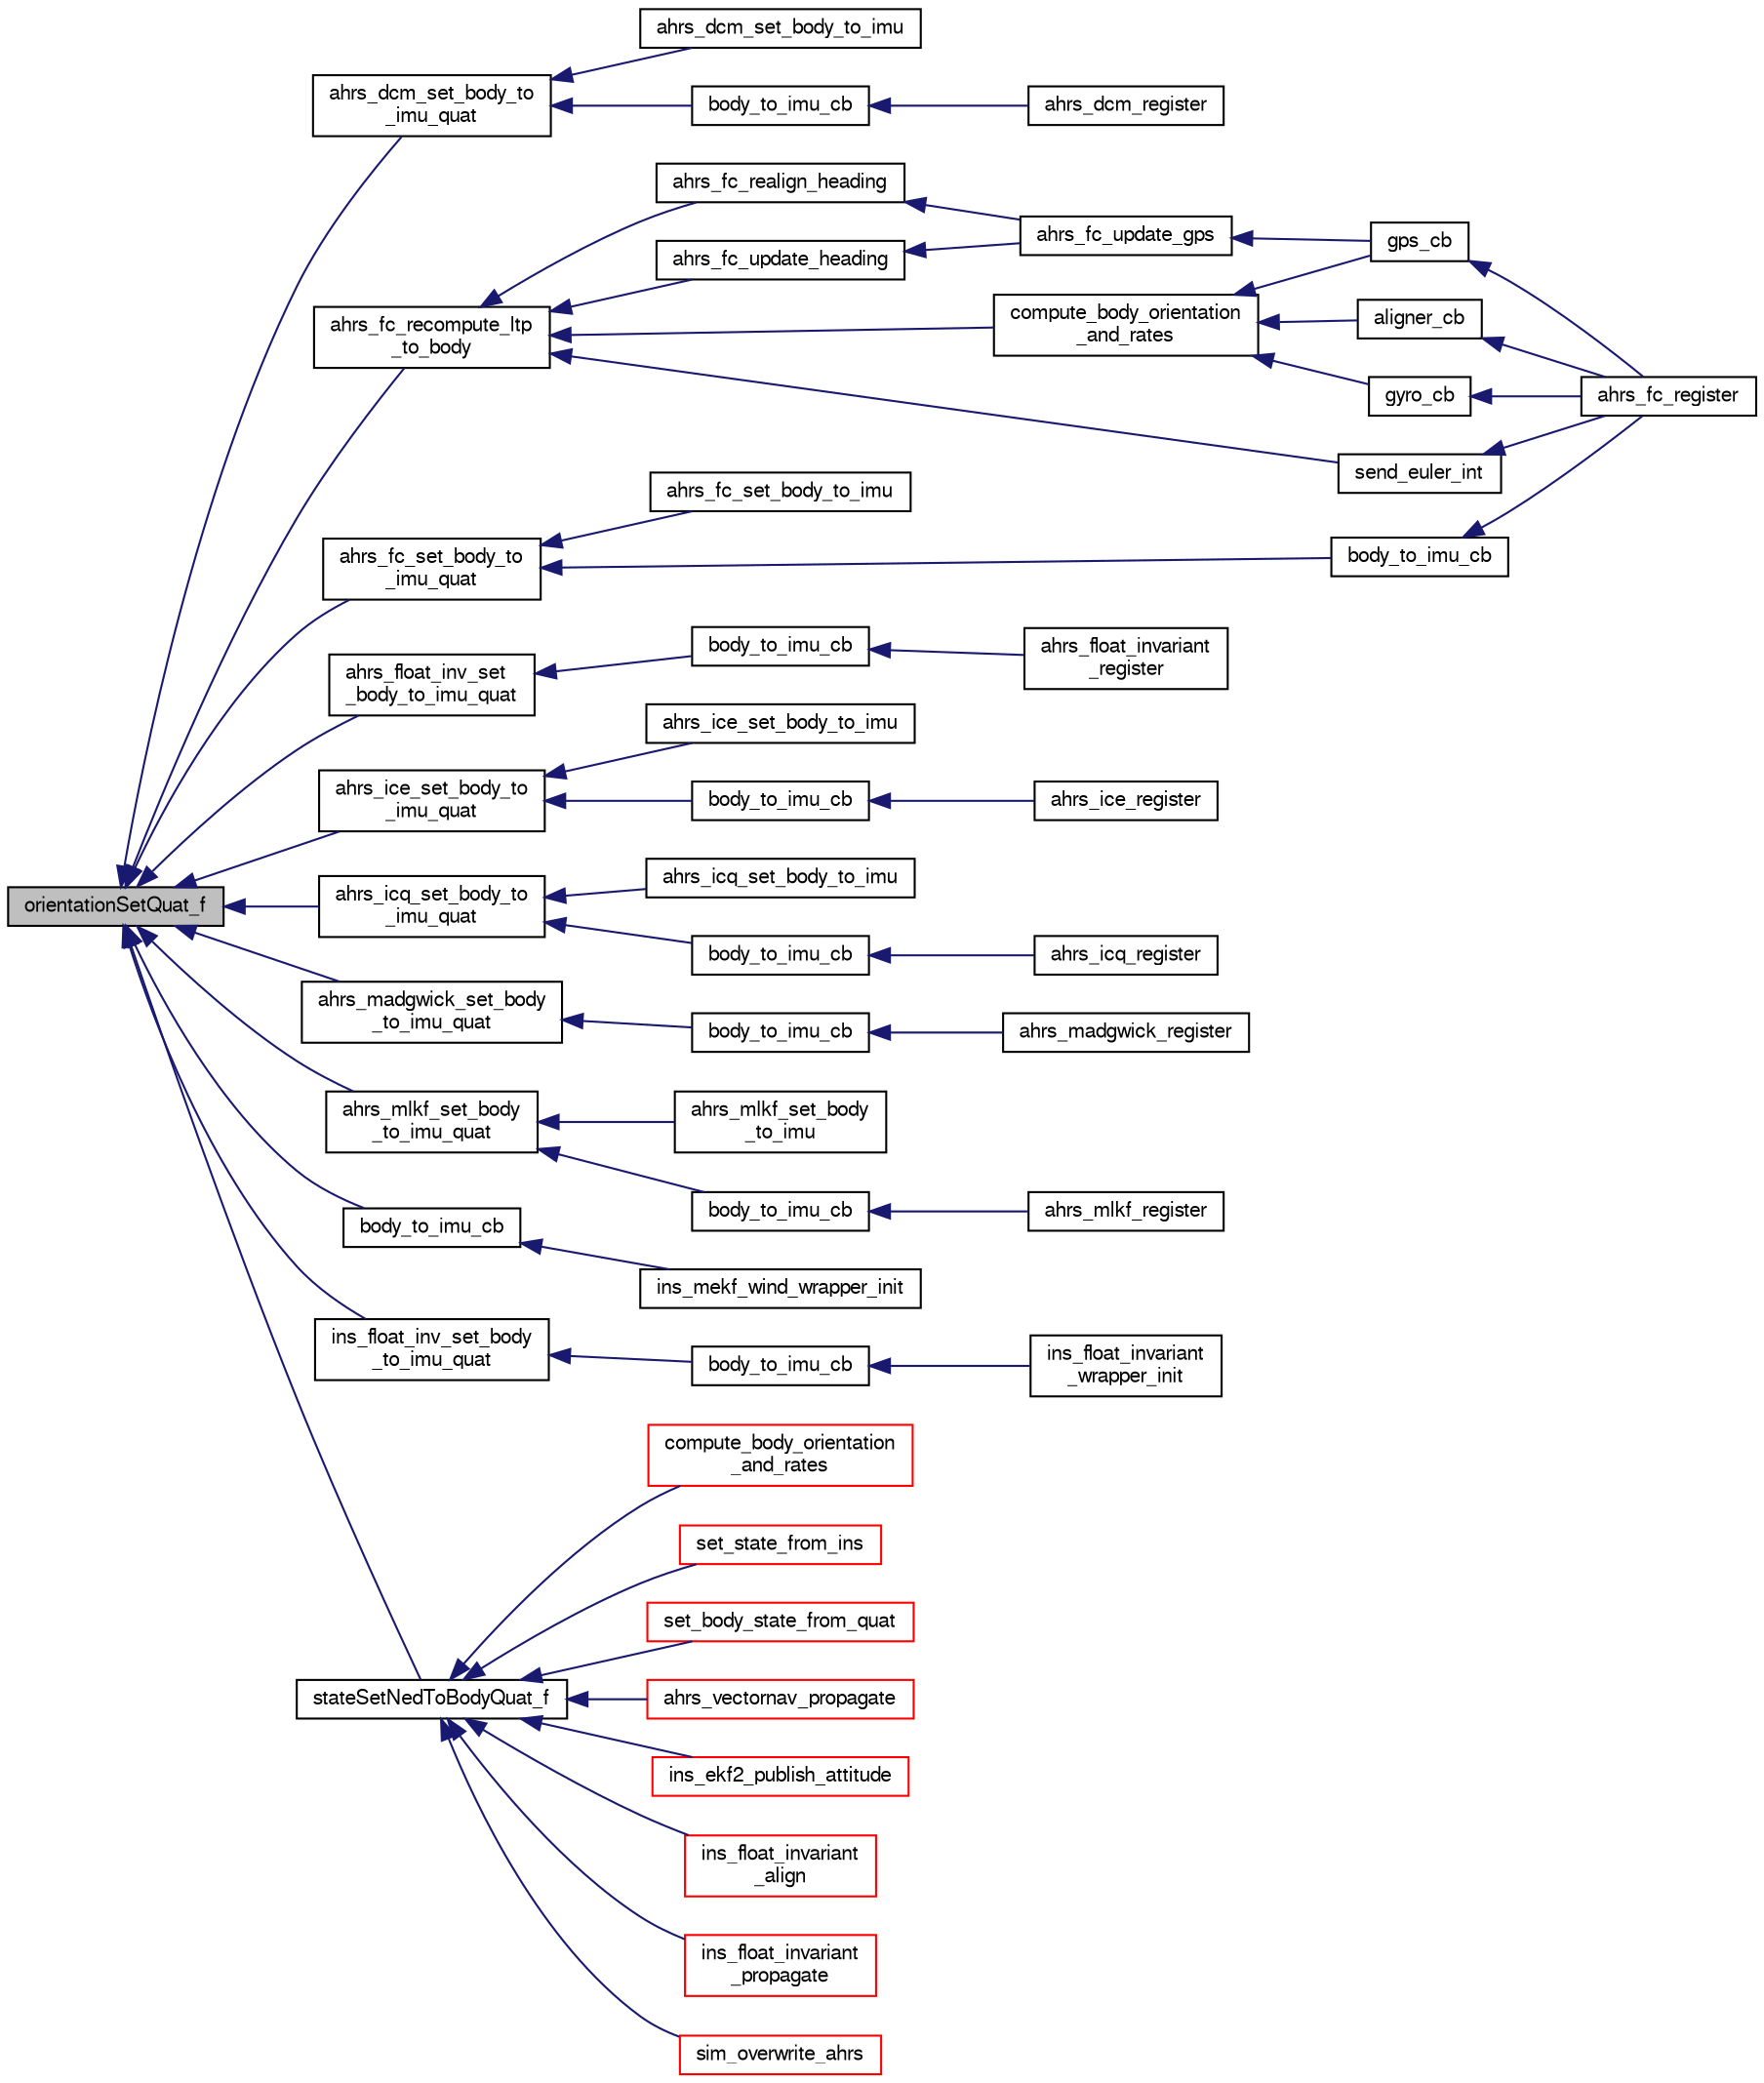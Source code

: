 digraph "orientationSetQuat_f"
{
  edge [fontname="FreeSans",fontsize="10",labelfontname="FreeSans",labelfontsize="10"];
  node [fontname="FreeSans",fontsize="10",shape=record];
  rankdir="LR";
  Node1 [label="orientationSetQuat_f",height=0.2,width=0.4,color="black", fillcolor="grey75", style="filled", fontcolor="black"];
  Node1 -> Node2 [dir="back",color="midnightblue",fontsize="10",style="solid",fontname="FreeSans"];
  Node2 [label="ahrs_dcm_set_body_to\l_imu_quat",height=0.2,width=0.4,color="black", fillcolor="white", style="filled",URL="$ahrs__float__dcm_8h.html#afe8393fd937ef9065e871dc5623510f2"];
  Node2 -> Node3 [dir="back",color="midnightblue",fontsize="10",style="solid",fontname="FreeSans"];
  Node3 [label="ahrs_dcm_set_body_to_imu",height=0.2,width=0.4,color="black", fillcolor="white", style="filled",URL="$ahrs__float__dcm_8h.html#a7f3247a388db0709627a935f09a7b406"];
  Node2 -> Node4 [dir="back",color="midnightblue",fontsize="10",style="solid",fontname="FreeSans"];
  Node4 [label="body_to_imu_cb",height=0.2,width=0.4,color="black", fillcolor="white", style="filled",URL="$ahrs__float__dcm__wrapper_8c.html#ab5f6300c213088a4ea0598baafb5e736"];
  Node4 -> Node5 [dir="back",color="midnightblue",fontsize="10",style="solid",fontname="FreeSans"];
  Node5 [label="ahrs_dcm_register",height=0.2,width=0.4,color="black", fillcolor="white", style="filled",URL="$ahrs__float__dcm__wrapper_8h.html#a18235ffdb70868861d5424fe8c4bafa5"];
  Node1 -> Node6 [dir="back",color="midnightblue",fontsize="10",style="solid",fontname="FreeSans"];
  Node6 [label="ahrs_fc_recompute_ltp\l_to_body",height=0.2,width=0.4,color="black", fillcolor="white", style="filled",URL="$ahrs__float__cmpl_8h.html#a9a73bda8896ecb4c0faaf991834393ed"];
  Node6 -> Node7 [dir="back",color="midnightblue",fontsize="10",style="solid",fontname="FreeSans"];
  Node7 [label="ahrs_fc_realign_heading",height=0.2,width=0.4,color="black", fillcolor="white", style="filled",URL="$ahrs__float__cmpl_8h.html#aaabc7dc5bd1a6623dfd6b6642badcb1c",tooltip="Hard reset yaw to a heading. "];
  Node7 -> Node8 [dir="back",color="midnightblue",fontsize="10",style="solid",fontname="FreeSans"];
  Node8 [label="ahrs_fc_update_gps",height=0.2,width=0.4,color="black", fillcolor="white", style="filled",URL="$ahrs__float__cmpl_8h.html#ad866a4c74ddf87b458a8cadc7a002ef2"];
  Node8 -> Node9 [dir="back",color="midnightblue",fontsize="10",style="solid",fontname="FreeSans"];
  Node9 [label="gps_cb",height=0.2,width=0.4,color="black", fillcolor="white", style="filled",URL="$ahrs__float__cmpl__wrapper_8c.html#a1c1656ce80fe1f1ad49fea691164dbf8"];
  Node9 -> Node10 [dir="back",color="midnightblue",fontsize="10",style="solid",fontname="FreeSans"];
  Node10 [label="ahrs_fc_register",height=0.2,width=0.4,color="black", fillcolor="white", style="filled",URL="$ahrs__float__cmpl__wrapper_8h.html#aa47cd2e2f95362dd732bac1f275344e0"];
  Node6 -> Node11 [dir="back",color="midnightblue",fontsize="10",style="solid",fontname="FreeSans"];
  Node11 [label="ahrs_fc_update_heading",height=0.2,width=0.4,color="black", fillcolor="white", style="filled",URL="$ahrs__float__cmpl_8h.html#aebdc25e0d7025b98b96153d54e2b29c1",tooltip="Update yaw based on a heading measurement. "];
  Node11 -> Node8 [dir="back",color="midnightblue",fontsize="10",style="solid",fontname="FreeSans"];
  Node6 -> Node12 [dir="back",color="midnightblue",fontsize="10",style="solid",fontname="FreeSans"];
  Node12 [label="compute_body_orientation\l_and_rates",height=0.2,width=0.4,color="black", fillcolor="white", style="filled",URL="$ahrs__float__cmpl__wrapper_8c.html#a2e90a05e5a4ca369d0308bb72e68171d",tooltip="Compute body orientation and rates from imu orientation and rates. "];
  Node12 -> Node13 [dir="back",color="midnightblue",fontsize="10",style="solid",fontname="FreeSans"];
  Node13 [label="aligner_cb",height=0.2,width=0.4,color="black", fillcolor="white", style="filled",URL="$ahrs__float__cmpl__wrapper_8c.html#abb508f672663ab1485eae5b9e1799f21"];
  Node13 -> Node10 [dir="back",color="midnightblue",fontsize="10",style="solid",fontname="FreeSans"];
  Node12 -> Node9 [dir="back",color="midnightblue",fontsize="10",style="solid",fontname="FreeSans"];
  Node12 -> Node14 [dir="back",color="midnightblue",fontsize="10",style="solid",fontname="FreeSans"];
  Node14 [label="gyro_cb",height=0.2,width=0.4,color="black", fillcolor="white", style="filled",URL="$ahrs__float__cmpl__wrapper_8c.html#a47e1ea35fdb43af72537c6c9f38b889d"];
  Node14 -> Node10 [dir="back",color="midnightblue",fontsize="10",style="solid",fontname="FreeSans"];
  Node6 -> Node15 [dir="back",color="midnightblue",fontsize="10",style="solid",fontname="FreeSans"];
  Node15 [label="send_euler_int",height=0.2,width=0.4,color="black", fillcolor="white", style="filled",URL="$ahrs__float__cmpl__wrapper_8c.html#aaa9860c134b8f393c70b5c0f9ac9543a"];
  Node15 -> Node10 [dir="back",color="midnightblue",fontsize="10",style="solid",fontname="FreeSans"];
  Node1 -> Node16 [dir="back",color="midnightblue",fontsize="10",style="solid",fontname="FreeSans"];
  Node16 [label="ahrs_fc_set_body_to\l_imu_quat",height=0.2,width=0.4,color="black", fillcolor="white", style="filled",URL="$ahrs__float__cmpl_8h.html#af7031b11bbdd78128a0f654b1e95aeec"];
  Node16 -> Node17 [dir="back",color="midnightblue",fontsize="10",style="solid",fontname="FreeSans"];
  Node17 [label="ahrs_fc_set_body_to_imu",height=0.2,width=0.4,color="black", fillcolor="white", style="filled",URL="$ahrs__float__cmpl_8h.html#abcc12ae7ea66597015282905a669d8e6"];
  Node16 -> Node18 [dir="back",color="midnightblue",fontsize="10",style="solid",fontname="FreeSans"];
  Node18 [label="body_to_imu_cb",height=0.2,width=0.4,color="black", fillcolor="white", style="filled",URL="$ahrs__float__cmpl__wrapper_8c.html#ab5f6300c213088a4ea0598baafb5e736"];
  Node18 -> Node10 [dir="back",color="midnightblue",fontsize="10",style="solid",fontname="FreeSans"];
  Node1 -> Node19 [dir="back",color="midnightblue",fontsize="10",style="solid",fontname="FreeSans"];
  Node19 [label="ahrs_float_inv_set\l_body_to_imu_quat",height=0.2,width=0.4,color="black", fillcolor="white", style="filled",URL="$ahrs__float__invariant_8h.html#a5d42aa512bbdfec115ec173eec6de40d"];
  Node19 -> Node20 [dir="back",color="midnightblue",fontsize="10",style="solid",fontname="FreeSans"];
  Node20 [label="body_to_imu_cb",height=0.2,width=0.4,color="black", fillcolor="white", style="filled",URL="$ahrs__float__invariant__wrapper_8c.html#ab5f6300c213088a4ea0598baafb5e736"];
  Node20 -> Node21 [dir="back",color="midnightblue",fontsize="10",style="solid",fontname="FreeSans"];
  Node21 [label="ahrs_float_invariant\l_register",height=0.2,width=0.4,color="black", fillcolor="white", style="filled",URL="$ahrs__float__invariant__wrapper_8h.html#af929b6f9cb8695819d29bdacca1f24f0"];
  Node1 -> Node22 [dir="back",color="midnightblue",fontsize="10",style="solid",fontname="FreeSans"];
  Node22 [label="ahrs_ice_set_body_to\l_imu_quat",height=0.2,width=0.4,color="black", fillcolor="white", style="filled",URL="$ahrs__int__cmpl__euler_8h.html#a0be5cbcb18a39fc84c71135b37c1dab5"];
  Node22 -> Node23 [dir="back",color="midnightblue",fontsize="10",style="solid",fontname="FreeSans"];
  Node23 [label="ahrs_ice_set_body_to_imu",height=0.2,width=0.4,color="black", fillcolor="white", style="filled",URL="$ahrs__int__cmpl__euler_8h.html#a40fcc3122d1bac5f0d575ed95c64573a"];
  Node22 -> Node24 [dir="back",color="midnightblue",fontsize="10",style="solid",fontname="FreeSans"];
  Node24 [label="body_to_imu_cb",height=0.2,width=0.4,color="black", fillcolor="white", style="filled",URL="$ahrs__int__cmpl__euler__wrapper_8c.html#ab5f6300c213088a4ea0598baafb5e736"];
  Node24 -> Node25 [dir="back",color="midnightblue",fontsize="10",style="solid",fontname="FreeSans"];
  Node25 [label="ahrs_ice_register",height=0.2,width=0.4,color="black", fillcolor="white", style="filled",URL="$ahrs__int__cmpl__euler__wrapper_8h.html#a9381a05bdc4709a1da0c7eae9b5d9fbc"];
  Node1 -> Node26 [dir="back",color="midnightblue",fontsize="10",style="solid",fontname="FreeSans"];
  Node26 [label="ahrs_icq_set_body_to\l_imu_quat",height=0.2,width=0.4,color="black", fillcolor="white", style="filled",URL="$ahrs__int__cmpl__quat_8h.html#af4f86e2321466fd50aae62120f20eae4"];
  Node26 -> Node27 [dir="back",color="midnightblue",fontsize="10",style="solid",fontname="FreeSans"];
  Node27 [label="ahrs_icq_set_body_to_imu",height=0.2,width=0.4,color="black", fillcolor="white", style="filled",URL="$ahrs__int__cmpl__quat_8h.html#a8e3ef1cad28d70b692c4fce45d291ae8"];
  Node26 -> Node28 [dir="back",color="midnightblue",fontsize="10",style="solid",fontname="FreeSans"];
  Node28 [label="body_to_imu_cb",height=0.2,width=0.4,color="black", fillcolor="white", style="filled",URL="$ahrs__int__cmpl__quat__wrapper_8c.html#ab5f6300c213088a4ea0598baafb5e736"];
  Node28 -> Node29 [dir="back",color="midnightblue",fontsize="10",style="solid",fontname="FreeSans"];
  Node29 [label="ahrs_icq_register",height=0.2,width=0.4,color="black", fillcolor="white", style="filled",URL="$ahrs__int__cmpl__quat__wrapper_8h.html#af71a2cd8d6fabc9373e99e2aeddbbb89"];
  Node1 -> Node30 [dir="back",color="midnightblue",fontsize="10",style="solid",fontname="FreeSans"];
  Node30 [label="ahrs_madgwick_set_body\l_to_imu_quat",height=0.2,width=0.4,color="black", fillcolor="white", style="filled",URL="$ahrs__madgwick_8h.html#a367be3a673bb3ae125af4de7aaf356e8"];
  Node30 -> Node31 [dir="back",color="midnightblue",fontsize="10",style="solid",fontname="FreeSans"];
  Node31 [label="body_to_imu_cb",height=0.2,width=0.4,color="black", fillcolor="white", style="filled",URL="$ahrs__madgwick__wrapper_8c.html#ab5f6300c213088a4ea0598baafb5e736"];
  Node31 -> Node32 [dir="back",color="midnightblue",fontsize="10",style="solid",fontname="FreeSans"];
  Node32 [label="ahrs_madgwick_register",height=0.2,width=0.4,color="black", fillcolor="white", style="filled",URL="$ahrs__madgwick__wrapper_8h.html#aba61b0738249ab4a910d0b8b9c56a897"];
  Node1 -> Node33 [dir="back",color="midnightblue",fontsize="10",style="solid",fontname="FreeSans"];
  Node33 [label="ahrs_mlkf_set_body\l_to_imu_quat",height=0.2,width=0.4,color="black", fillcolor="white", style="filled",URL="$ahrs__float__mlkf_8h.html#a7141f7d6d16d040b38e15c0f3f3fbe47"];
  Node33 -> Node34 [dir="back",color="midnightblue",fontsize="10",style="solid",fontname="FreeSans"];
  Node34 [label="ahrs_mlkf_set_body\l_to_imu",height=0.2,width=0.4,color="black", fillcolor="white", style="filled",URL="$ahrs__float__mlkf_8h.html#a91ca1fddae202f8c91628a150ec45191"];
  Node33 -> Node35 [dir="back",color="midnightblue",fontsize="10",style="solid",fontname="FreeSans"];
  Node35 [label="body_to_imu_cb",height=0.2,width=0.4,color="black", fillcolor="white", style="filled",URL="$ahrs__float__mlkf__wrapper_8c.html#ab5f6300c213088a4ea0598baafb5e736"];
  Node35 -> Node36 [dir="back",color="midnightblue",fontsize="10",style="solid",fontname="FreeSans"];
  Node36 [label="ahrs_mlkf_register",height=0.2,width=0.4,color="black", fillcolor="white", style="filled",URL="$ahrs__float__mlkf__wrapper_8h.html#adf9165ad7440f11e3dae35391f5844d6"];
  Node1 -> Node37 [dir="back",color="midnightblue",fontsize="10",style="solid",fontname="FreeSans"];
  Node37 [label="body_to_imu_cb",height=0.2,width=0.4,color="black", fillcolor="white", style="filled",URL="$ins__mekf__wind__wrapper_8c.html#aebafed20ba923acb949adb335ab7a793"];
  Node37 -> Node38 [dir="back",color="midnightblue",fontsize="10",style="solid",fontname="FreeSans"];
  Node38 [label="ins_mekf_wind_wrapper_init",height=0.2,width=0.4,color="black", fillcolor="white", style="filled",URL="$ins__mekf__wind__wrapper_8h.html#a7b3c1fefc89ec1a4ff25484626a02deb",tooltip="Init function. "];
  Node1 -> Node39 [dir="back",color="midnightblue",fontsize="10",style="solid",fontname="FreeSans"];
  Node39 [label="ins_float_inv_set_body\l_to_imu_quat",height=0.2,width=0.4,color="black", fillcolor="white", style="filled",URL="$ins__float__invariant_8h.html#ad770f4835ea32cfbb8c9ae96100a05e2"];
  Node39 -> Node40 [dir="back",color="midnightblue",fontsize="10",style="solid",fontname="FreeSans"];
  Node40 [label="body_to_imu_cb",height=0.2,width=0.4,color="black", fillcolor="white", style="filled",URL="$ins__float__invariant__wrapper_8c.html#ab5f6300c213088a4ea0598baafb5e736"];
  Node40 -> Node41 [dir="back",color="midnightblue",fontsize="10",style="solid",fontname="FreeSans"];
  Node41 [label="ins_float_invariant\l_wrapper_init",height=0.2,width=0.4,color="black", fillcolor="white", style="filled",URL="$ins__float__invariant__wrapper_8h.html#abd4f3b0fcceec4de92a1ad9a7653c6f3"];
  Node1 -> Node42 [dir="back",color="midnightblue",fontsize="10",style="solid",fontname="FreeSans"];
  Node42 [label="stateSetNedToBodyQuat_f",height=0.2,width=0.4,color="black", fillcolor="white", style="filled",URL="$group__state__attitude.html#ga08c015e6feca07c5c0976f1d2d28c31e",tooltip="Set vehicle body attitude from quaternion (float). "];
  Node42 -> Node43 [dir="back",color="midnightblue",fontsize="10",style="solid",fontname="FreeSans"];
  Node43 [label="compute_body_orientation\l_and_rates",height=0.2,width=0.4,color="red", fillcolor="white", style="filled",URL="$ahrs__madgwick__wrapper_8c.html#a2e90a05e5a4ca369d0308bb72e68171d",tooltip="Compute body orientation and rates from imu orientation and rates. "];
  Node42 -> Node44 [dir="back",color="midnightblue",fontsize="10",style="solid",fontname="FreeSans"];
  Node44 [label="set_state_from_ins",height=0.2,width=0.4,color="red", fillcolor="white", style="filled",URL="$ins__mekf__wind__wrapper_8c.html#a83584ab974d0141a5807832d8d5f907a",tooltip="update state interface "];
  Node42 -> Node45 [dir="back",color="midnightblue",fontsize="10",style="solid",fontname="FreeSans"];
  Node45 [label="set_body_state_from_quat",height=0.2,width=0.4,color="red", fillcolor="white", style="filled",URL="$ahrs__float__mlkf__wrapper_8c.html#abea8ede7c8ebc5179487d3464ab513bb",tooltip="Compute body orientation and rates from imu orientation and rates. "];
  Node42 -> Node46 [dir="back",color="midnightblue",fontsize="10",style="solid",fontname="FreeSans"];
  Node46 [label="ahrs_vectornav_propagate",height=0.2,width=0.4,color="red", fillcolor="white", style="filled",URL="$ahrs__vectornav_8h.html#a372720f51165cb35510d524d12881555",tooltip="Read received data. "];
  Node42 -> Node47 [dir="back",color="midnightblue",fontsize="10",style="solid",fontname="FreeSans"];
  Node47 [label="ins_ekf2_publish_attitude",height=0.2,width=0.4,color="red", fillcolor="white", style="filled",URL="$ins__ekf2_8cpp.html#ad0d967646b2cb048323e8545662428ed",tooltip="Publish the attitude and get the new state Directly called after a succeslfull gyro+accel reading..."];
  Node42 -> Node48 [dir="back",color="midnightblue",fontsize="10",style="solid",fontname="FreeSans"];
  Node48 [label="ins_float_invariant\l_align",height=0.2,width=0.4,color="red", fillcolor="white", style="filled",URL="$ins__float__invariant_8h.html#a20f38b74cafe0e2f82412fe7a66dc806"];
  Node42 -> Node49 [dir="back",color="midnightblue",fontsize="10",style="solid",fontname="FreeSans"];
  Node49 [label="ins_float_invariant\l_propagate",height=0.2,width=0.4,color="red", fillcolor="white", style="filled",URL="$ins__float__invariant_8h.html#a3295f5f304de90dd15c0465967c3b89f"];
  Node42 -> Node50 [dir="back",color="midnightblue",fontsize="10",style="solid",fontname="FreeSans"];
  Node50 [label="sim_overwrite_ahrs",height=0.2,width=0.4,color="red", fillcolor="white", style="filled",URL="$nps__autopilot__fixedwing_8c.html#abf3277c5d8e757db78d1d7d84cac144f"];
}
